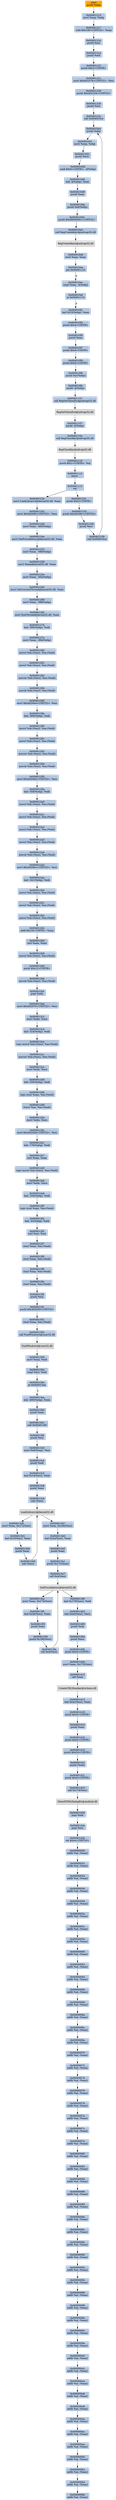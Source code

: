 digraph G {
node[shape=rectangle,style=filled,fillcolor=lightsteelblue,color=lightsteelblue]
bgcolor="transparent"
a0x00401214pushl_ebp[label="start\npushl %ebp",fillcolor="orange",color="lightgrey"];
a0x00401215movl_esp_ebp[label="0x00401215\nmovl %esp, %ebp"];
a0x00401217subl_0x190UINT32_esp[label="0x00401217\nsubl $0x190<UINT32>, %esp"];
a0x0040121dpushl_esi[label="0x0040121d\npushl %esi"];
a0x0040121epushl_edi[label="0x0040121e\npushl %edi"];
a0x0040121fpushl_0x2UINT8[label="0x0040121f\npushl $0x2<UINT8>"];
a0x00401221movl_0x401078UINT32_esi[label="0x00401221\nmovl $0x401078<UINT32>, %esi"];
a0x00401226pushl_0x402104UINT32[label="0x00401226\npushl $0x402104<UINT32>"];
a0x0040122bpushl_esi[label="0x0040122b\npushl %esi"];
a0x0040122ccall_0x004010ce[label="0x0040122c\ncall 0x004010ce"];
a0x004010cepushl_ebp[label="0x004010ce\npushl %ebp"];
a0x004010cfmovl_esp_ebp[label="0x004010cf\nmovl %esp, %ebp"];
a0x004010d1pushl_ecx[label="0x004010d1\npushl %ecx"];
a0x004010d2andl_0x0UINT8__4ebp_[label="0x004010d2\nandl $0x0<UINT8>, -4(%ebp)"];
a0x004010d6leal__4ebp__eax[label="0x004010d6\nleal -4(%ebp), %eax"];
a0x004010d9pushl_eax[label="0x004010d9\npushl %eax"];
a0x004010dapushl_0x8ebp_[label="0x004010da\npushl 0x8(%ebp)"];
a0x004010ddpushl_0x80000001UINT32[label="0x004010dd\npushl $0x80000001<UINT32>"];
a0x004010e2call_RegCreateKeyA_advapi32_dll[label="0x004010e2\ncall RegCreateKeyA@advapi32.dll"];
RegCreateKeyA_advapi32_dll[label="RegCreateKeyA@advapi32.dll",fillcolor="lightgrey",color="lightgrey"];
a0x004010e8testl_eax_eax[label="0x004010e8\ntestl %eax, %eax"];
a0x004010eajne_0x00401114[label="0x004010ea\njne 0x00401114"];
a0x004010eccmpl_eax__4ebp_[label="0x004010ec\ncmpl %eax, -4(%ebp)"];
a0x004010efje_0x00401114[label="0x004010ef\nje 0x00401114"];
a0x004010f1leal_0x10ebp__eax[label="0x004010f1\nleal 0x10(%ebp), %eax"];
a0x004010f4pushl_0x4UINT8[label="0x004010f4\npushl $0x4<UINT8>"];
a0x004010f6pushl_eax[label="0x004010f6\npushl %eax"];
a0x004010f7pushl_0x4UINT8[label="0x004010f7\npushl $0x4<UINT8>"];
a0x004010f9pushl_0x0UINT8[label="0x004010f9\npushl $0x0<UINT8>"];
a0x004010fbpushl_0xcebp_[label="0x004010fb\npushl 0xc(%ebp)"];
a0x004010fepushl__4ebp_[label="0x004010fe\npushl -4(%ebp)"];
a0x00401101call_RegSetValueExA_advapi32_dll[label="0x00401101\ncall RegSetValueExA@advapi32.dll"];
RegSetValueExA_advapi32_dll[label="RegSetValueExA@advapi32.dll",fillcolor="lightgrey",color="lightgrey"];
a0x00401107pushl__4ebp_[label="0x00401107\npushl -4(%ebp)"];
a0x0040110acall_RegCloseKey_advapi32_dll[label="0x0040110a\ncall RegCloseKey@advapi32.dll"];
RegCloseKey_advapi32_dll[label="RegCloseKey@advapi32.dll",fillcolor="lightgrey",color="lightgrey"];
a0x00401110movb_0x1UINT8_al[label="0x00401110\nmovb $0x1<UINT8>, %al"];
a0x00401112leave_[label="0x00401112\nleave "];
a0x00401113ret[label="0x00401113\nret"];
a0x00401231pushl_0x2UINT8[label="0x00401231\npushl $0x2<UINT8>"];
a0x00401233pushl_0x4020fcUINT32[label="0x00401233\npushl $0x4020fc<UINT32>"];
a0x00401238pushl_esi[label="0x00401238\npushl %esi"];
a0x00401239call_0x004010ce[label="0x00401239\ncall 0x004010ce"];
a0x0040123emovl_LoadLibraryA_kernel32_dll_eax[label="0x0040123e\nmovl LoadLibraryA@kernel32.dll, %eax"];
a0x00401243movl_0x4020f0UINT32_esi[label="0x00401243\nmovl $0x4020f0<UINT32>, %esi"];
a0x00401248movl_eax__400ebp_[label="0x00401248\nmovl %eax, -400(%ebp)"];
a0x0040124emovl_GetProcAddress_kernel32_dll_eax[label="0x0040124e\nmovl GetProcAddress@kernel32.dll, %eax"];
a0x00401253movl_eax__396ebp_[label="0x00401253\nmovl %eax, -396(%ebp)"];
a0x00401259movl_Sleep_kernel32_dll_eax[label="0x00401259\nmovl Sleep@kernel32.dll, %eax"];
a0x0040125emovl_eax__392ebp_[label="0x0040125e\nmovl %eax, -392(%ebp)"];
a0x00401264movl_GetCurrentThread_kernel32_dll_eax[label="0x00401264\nmovl GetCurrentThread@kernel32.dll, %eax"];
a0x00401269movl_eax__388ebp_[label="0x00401269\nmovl %eax, -388(%ebp)"];
a0x0040126fmovl_ExitThread_kernel32_dll_eax[label="0x0040126f\nmovl ExitThread@kernel32.dll, %eax"];
a0x00401274leal__380ebp__edi[label="0x00401274\nleal -380(%ebp), %edi"];
a0x0040127amovl_eax__384ebp_[label="0x0040127a\nmovl %eax, -384(%ebp)"];
a0x00401280movsl_ds_esi__es_edi_[label="0x00401280\nmovsl %ds:(%esi), %es:(%edi)"];
a0x00401281movsl_ds_esi__es_edi_[label="0x00401281\nmovsl %ds:(%esi), %es:(%edi)"];
a0x00401282movsw_ds_esi__es_edi_[label="0x00401282\nmovsw %ds:(%esi), %es:(%edi)"];
a0x00401284movsb_ds_esi__es_edi_[label="0x00401284\nmovsb %ds:(%esi), %es:(%edi)"];
a0x00401285movl_0x4020e4UINT32_esi[label="0x00401285\nmovl $0x4020e4<UINT32>, %esi"];
a0x0040128aleal__369ebp__edi[label="0x0040128a\nleal -369(%ebp), %edi"];
a0x00401290movsl_ds_esi__es_edi_[label="0x00401290\nmovsl %ds:(%esi), %es:(%edi)"];
a0x00401291movsl_ds_esi__es_edi_[label="0x00401291\nmovsl %ds:(%esi), %es:(%edi)"];
a0x00401292movsw_ds_esi__es_edi_[label="0x00401292\nmovsw %ds:(%esi), %es:(%edi)"];
a0x00401294movsb_ds_esi__es_edi_[label="0x00401294\nmovsb %ds:(%esi), %es:(%edi)"];
a0x00401295movl_0x4020d0UINT32_esi[label="0x00401295\nmovl $0x4020d0<UINT32>, %esi"];
a0x0040129aleal__358ebp__edi[label="0x0040129a\nleal -358(%ebp), %edi"];
a0x004012a0movsl_ds_esi__es_edi_[label="0x004012a0\nmovsl %ds:(%esi), %es:(%edi)"];
a0x004012a1movsl_ds_esi__es_edi_[label="0x004012a1\nmovsl %ds:(%esi), %es:(%edi)"];
a0x004012a2movsl_ds_esi__es_edi_[label="0x004012a2\nmovsl %ds:(%esi), %es:(%edi)"];
a0x004012a3movsl_ds_esi__es_edi_[label="0x004012a3\nmovsl %ds:(%esi), %es:(%edi)"];
a0x004012a4movsb_ds_esi__es_edi_[label="0x004012a4\nmovsb %ds:(%esi), %es:(%edi)"];
a0x004012a5movl_0x4020bcUINT32_esi[label="0x004012a5\nmovl $0x4020bc<UINT32>, %esi"];
a0x004012aaleal__341ebp__edi[label="0x004012aa\nleal -341(%ebp), %edi"];
a0x004012b0movsl_ds_esi__es_edi_[label="0x004012b0\nmovsl %ds:(%esi), %es:(%edi)"];
a0x004012b1movsl_ds_esi__es_edi_[label="0x004012b1\nmovsl %ds:(%esi), %es:(%edi)"];
a0x004012b2movsl_ds_esi__es_edi_[label="0x004012b2\nmovsl %ds:(%esi), %es:(%edi)"];
a0x004012b3addl_0x18UINT8_esp[label="0x004012b3\naddl $0x18<UINT8>, %esp"];
a0x004012b6xorl_eax_eax[label="0x004012b6\nxorl %eax, %eax"];
a0x004012b8movsl_ds_esi__es_edi_[label="0x004012b8\nmovsl %ds:(%esi), %es:(%edi)"];
a0x004012b9pushl_0x12UINT8[label="0x004012b9\npushl $0x12<UINT8>"];
a0x004012bbmovsb_ds_esi__es_edi_[label="0x004012bb\nmovsb %ds:(%esi), %es:(%edi)"];
a0x004012bcpopl_edx[label="0x004012bc\npopl %edx"];
a0x004012bdmovl_0x402070UINT32_esi[label="0x004012bd\nmovl $0x402070<UINT32>, %esi"];
a0x004012c2movl_edx_ecx[label="0x004012c2\nmovl %edx, %ecx"];
a0x004012c4leal__324ebp__edi[label="0x004012c4\nleal -324(%ebp), %edi"];
a0x004012carepz_movsl_ds_esi__es_edi_[label="0x004012ca\nrepz movsl %ds:(%esi), %es:(%edi)"];
a0x004012ccmovsw_ds_esi__es_edi_[label="0x004012cc\nmovsw %ds:(%esi), %es:(%edi)"];
a0x004012cemovl_edx_ecx[label="0x004012ce\nmovl %edx, %ecx"];
a0x004012d0leal__250ebp__edi[label="0x004012d0\nleal -250(%ebp), %edi"];
a0x004012d6repz_stosl_eax_es_edi_[label="0x004012d6\nrepz stosl %eax, %es:(%edi)"];
a0x004012d8stosw_ax_es_edi_[label="0x004012d8\nstosw %ax, %es:(%edi)"];
a0x004012damovl_edx_ecx[label="0x004012da\nmovl %edx, %ecx"];
a0x004012dcmovl_0x402028UINT32_esi[label="0x004012dc\nmovl $0x402028<UINT32>, %esi"];
a0x004012e1leal__176ebp__edi[label="0x004012e1\nleal -176(%ebp), %edi"];
a0x004012e7xorl_eax_eax[label="0x004012e7\nxorl %eax, %eax"];
a0x004012e9repz_movsl_ds_esi__es_edi_[label="0x004012e9\nrepz movsl %ds:(%esi), %es:(%edi)"];
a0x004012ebmovl_edx_ecx[label="0x004012eb\nmovl %edx, %ecx"];
a0x004012edleal__104ebp__edi[label="0x004012ed\nleal -104(%ebp), %edi"];
a0x004012f0repz_stosl_eax_es_edi_[label="0x004012f0\nrepz stosl %eax, %es:(%edi)"];
a0x004012f2leal__32ebp__edi[label="0x004012f2\nleal -32(%ebp), %edi"];
a0x004012f5xorl_esi_esi[label="0x004012f5\nxorl %esi, %esi"];
a0x004012f7stosl_eax_es_edi_[label="0x004012f7\nstosl %eax, %es:(%edi)"];
a0x004012f8stosl_eax_es_edi_[label="0x004012f8\nstosl %eax, %es:(%edi)"];
a0x004012f9stosl_eax_es_edi_[label="0x004012f9\nstosl %eax, %es:(%edi)"];
a0x004012fastosl_eax_es_edi_[label="0x004012fa\nstosl %eax, %es:(%edi)"];
a0x004012fbpushl_esi[label="0x004012fb\npushl %esi"];
a0x004012fcpushl_0x402020UINT32[label="0x004012fc\npushl $0x402020<UINT32>"];
a0x00401301stosl_eax_es_edi_[label="0x00401301\nstosl %eax, %es:(%edi)"];
a0x00401302call_FindWindowA_user32_dll[label="0x00401302\ncall FindWindowA@user32.dll"];
FindWindowA_user32_dll[label="FindWindowA@user32.dll",fillcolor="lightgrey",color="lightgrey"];
a0x00401308movl_eax_edi[label="0x00401308\nmovl %eax, %edi"];
a0x0040130acmpl_esi_edi[label="0x0040130a\ncmpl %esi, %edi"];
a0x0040130cje_0x004013aa[label="0x0040130c\nje 0x004013aa"];
a0x004013aaleal__400ebp__eax[label="0x004013aa\nleal -400(%ebp), %eax"];
a0x004013b0pushl_eax[label="0x004013b0\npushl %eax"];
a0x004013b1call_0x004013bf[label="0x004013b1\ncall 0x004013bf"];
a0x004013bfpushl_esi[label="0x004013bf\npushl %esi"];
a0x004013c0movl_0x8esp__esi[label="0x004013c0\nmovl 0x8(%esp), %esi"];
a0x004013c4pushl_edi[label="0x004013c4\npushl %edi"];
a0x004013c5leal_0x14esi__eax[label="0x004013c5\nleal 0x14(%esi), %eax"];
a0x004013c8pushl_eax[label="0x004013c8\npushl %eax"];
a0x004013c9call_esi_[label="0x004013c9\ncall (%esi)"];
LoadLibraryA_kernel32_dll[label="LoadLibraryA@kernel32.dll",fillcolor="lightgrey",color="lightgrey"];
a0x004013cbmovl_eax_0x17cesi_[label="0x004013cb\nmovl %eax, 0x17c(%esi)"];
a0x004013d1leal_0x1fesi__eax[label="0x004013d1\nleal 0x1f(%esi), %eax"];
a0x004013d4pushl_eax[label="0x004013d4\npushl %eax"];
a0x004013d5call_esi_[label="0x004013d5\ncall (%esi)"];
a0x004013d7movl_eax_0x180esi_[label="0x004013d7\nmovl %eax, 0x180(%esi)"];
a0x004013ddleal_0x2aesi__eax[label="0x004013dd\nleal 0x2a(%esi), %eax"];
a0x004013e0pushl_eax[label="0x004013e0\npushl %eax"];
a0x004013e1pushl_0x17cesi_[label="0x004013e1\npushl 0x17c(%esi)"];
a0x004013e7call_0x4esi_[label="0x004013e7\ncall 0x4(%esi)"];
GetProcAddress_kernel32_dll[label="GetProcAddress@kernel32.dll",fillcolor="lightgrey",color="lightgrey"];
a0x004013eamovl_eax_0x174esi_[label="0x004013ea\nmovl %eax, 0x174(%esi)"];
a0x004013f0leal_0x3besi__eax[label="0x004013f0\nleal 0x3b(%esi), %eax"];
a0x004013f3pushl_eax[label="0x004013f3\npushl %eax"];
a0x004013f4pushl_0x180esi_[label="0x004013f4\npushl 0x180(%esi)"];
a0x004013facall_0x4esi_[label="0x004013fa\ncall 0x4(%esi)"];
a0x004013fdleal_0x178esi__edi[label="0x004013fd\nleal 0x178(%esi), %edi"];
a0x00401403leal_0xe0esi__ecx[label="0x00401403\nleal 0xe0(%esi), %ecx"];
a0x00401409pushl_edi[label="0x00401409\npushl %edi"];
a0x0040140apushl_ecx[label="0x0040140a\npushl %ecx"];
a0x0040140bpushl_0x0UINT8[label="0x0040140b\npushl $0x0<UINT8>"];
a0x0040140dmovl_eax_0x170esi_[label="0x0040140d\nmovl %eax, 0x170(%esi)"];
a0x00401413call_eax[label="0x00401413\ncall %eax"];
CreateURLMoniker_urlmon_dll[label="CreateURLMoniker@urlmon.dll",fillcolor="lightgrey",color="lightgrey"];
a0x00401415leal_0x4cesi__eax[label="0x00401415\nleal 0x4c(%esi), %eax"];
a0x00401418pushl_0x0UINT8[label="0x00401418\npushl $0x0<UINT8>"];
a0x0040141apushl_eax[label="0x0040141a\npushl %eax"];
a0x0040141bpushl_0x0UINT8[label="0x0040141b\npushl $0x0<UINT8>"];
a0x0040141dpushl_0x50UINT8[label="0x0040141d\npushl $0x50<UINT8>"];
a0x0040141fpushl_edi_[label="0x0040141f\npushl (%edi)"];
a0x00401421pushl_0x0UINT8[label="0x00401421\npushl $0x0<UINT8>"];
a0x00401423call_0x174esi_[label="0x00401423\ncall 0x174(%esi)"];
ShowHTMLDialogEx_mshtml_dll[label="ShowHTMLDialogEx@mshtml.dll",fillcolor="lightgrey",color="lightgrey"];
a0x00401429popl_edi[label="0x00401429\npopl %edi"];
a0x0040142apopl_esi[label="0x0040142a\npopl %esi"];
a0x0040142bret_0x4UINT16[label="0x0040142b\nret $0x4<UINT16>"];
a0x00000050addb_al_eax_[label="0x00000050\naddb %al, (%eax)"];
a0x00000052addb_al_eax_[label="0x00000052\naddb %al, (%eax)"];
a0x00000054addb_al_eax_[label="0x00000054\naddb %al, (%eax)"];
a0x00000056addb_al_eax_[label="0x00000056\naddb %al, (%eax)"];
a0x00000058addb_al_eax_[label="0x00000058\naddb %al, (%eax)"];
a0x0000005aaddb_al_eax_[label="0x0000005a\naddb %al, (%eax)"];
a0x0000005caddb_al_eax_[label="0x0000005c\naddb %al, (%eax)"];
a0x0000005eaddb_al_eax_[label="0x0000005e\naddb %al, (%eax)"];
a0x00000060addb_al_eax_[label="0x00000060\naddb %al, (%eax)"];
a0x00000062addb_al_eax_[label="0x00000062\naddb %al, (%eax)"];
a0x00000064addb_al_eax_[label="0x00000064\naddb %al, (%eax)"];
a0x00000066addb_al_eax_[label="0x00000066\naddb %al, (%eax)"];
a0x00000068addb_al_eax_[label="0x00000068\naddb %al, (%eax)"];
a0x0000006aaddb_al_eax_[label="0x0000006a\naddb %al, (%eax)"];
a0x0000006caddb_al_eax_[label="0x0000006c\naddb %al, (%eax)"];
a0x0000006eaddb_al_eax_[label="0x0000006e\naddb %al, (%eax)"];
a0x00000070addb_al_eax_[label="0x00000070\naddb %al, (%eax)"];
a0x00000072addb_al_eax_[label="0x00000072\naddb %al, (%eax)"];
a0x00000074addb_al_eax_[label="0x00000074\naddb %al, (%eax)"];
a0x00000076addb_al_eax_[label="0x00000076\naddb %al, (%eax)"];
a0x00000078addb_al_eax_[label="0x00000078\naddb %al, (%eax)"];
a0x0000007aaddb_al_eax_[label="0x0000007a\naddb %al, (%eax)"];
a0x0000007caddb_al_eax_[label="0x0000007c\naddb %al, (%eax)"];
a0x0000007eaddb_al_eax_[label="0x0000007e\naddb %al, (%eax)"];
a0x00000080addb_al_eax_[label="0x00000080\naddb %al, (%eax)"];
a0x00000082addb_al_eax_[label="0x00000082\naddb %al, (%eax)"];
a0x00000084addb_al_eax_[label="0x00000084\naddb %al, (%eax)"];
a0x00000086addb_al_eax_[label="0x00000086\naddb %al, (%eax)"];
a0x00000088addb_al_eax_[label="0x00000088\naddb %al, (%eax)"];
a0x0000008aaddb_al_eax_[label="0x0000008a\naddb %al, (%eax)"];
a0x0000008caddb_al_eax_[label="0x0000008c\naddb %al, (%eax)"];
a0x0000008eaddb_al_eax_[label="0x0000008e\naddb %al, (%eax)"];
a0x00000090addb_al_eax_[label="0x00000090\naddb %al, (%eax)"];
a0x00000092addb_al_eax_[label="0x00000092\naddb %al, (%eax)"];
a0x00000094addb_al_eax_[label="0x00000094\naddb %al, (%eax)"];
a0x00000096addb_al_eax_[label="0x00000096\naddb %al, (%eax)"];
a0x00000098addb_al_eax_[label="0x00000098\naddb %al, (%eax)"];
a0x0000009aaddb_al_eax_[label="0x0000009a\naddb %al, (%eax)"];
a0x0000009caddb_al_eax_[label="0x0000009c\naddb %al, (%eax)"];
a0x0000009eaddb_al_eax_[label="0x0000009e\naddb %al, (%eax)"];
a0x000000a0addb_al_eax_[label="0x000000a0\naddb %al, (%eax)"];
a0x000000a2addb_al_eax_[label="0x000000a2\naddb %al, (%eax)"];
a0x000000a4addb_al_eax_[label="0x000000a4\naddb %al, (%eax)"];
a0x000000a6addb_al_eax_[label="0x000000a6\naddb %al, (%eax)"];
a0x000000a8addb_al_eax_[label="0x000000a8\naddb %al, (%eax)"];
a0x000000aaaddb_al_eax_[label="0x000000aa\naddb %al, (%eax)"];
a0x000000acaddb_al_eax_[label="0x000000ac\naddb %al, (%eax)"];
a0x000000aeaddb_al_eax_[label="0x000000ae\naddb %al, (%eax)"];
a0x000000b0addb_al_eax_[label="0x000000b0\naddb %al, (%eax)"];
a0x000000b2addb_al_eax_[label="0x000000b2\naddb %al, (%eax)"];
a0x000000b4addb_al_eax_[label="0x000000b4\naddb %al, (%eax)"];
a0x000000b6addb_al_eax_[label="0x000000b6\naddb %al, (%eax)"];
a0x00401214pushl_ebp -> a0x00401215movl_esp_ebp [color="#000000"];
a0x00401215movl_esp_ebp -> a0x00401217subl_0x190UINT32_esp [color="#000000"];
a0x00401217subl_0x190UINT32_esp -> a0x0040121dpushl_esi [color="#000000"];
a0x0040121dpushl_esi -> a0x0040121epushl_edi [color="#000000"];
a0x0040121epushl_edi -> a0x0040121fpushl_0x2UINT8 [color="#000000"];
a0x0040121fpushl_0x2UINT8 -> a0x00401221movl_0x401078UINT32_esi [color="#000000"];
a0x00401221movl_0x401078UINT32_esi -> a0x00401226pushl_0x402104UINT32 [color="#000000"];
a0x00401226pushl_0x402104UINT32 -> a0x0040122bpushl_esi [color="#000000"];
a0x0040122bpushl_esi -> a0x0040122ccall_0x004010ce [color="#000000"];
a0x0040122ccall_0x004010ce -> a0x004010cepushl_ebp [color="#000000"];
a0x004010cepushl_ebp -> a0x004010cfmovl_esp_ebp [color="#000000"];
a0x004010cfmovl_esp_ebp -> a0x004010d1pushl_ecx [color="#000000"];
a0x004010d1pushl_ecx -> a0x004010d2andl_0x0UINT8__4ebp_ [color="#000000"];
a0x004010d2andl_0x0UINT8__4ebp_ -> a0x004010d6leal__4ebp__eax [color="#000000"];
a0x004010d6leal__4ebp__eax -> a0x004010d9pushl_eax [color="#000000"];
a0x004010d9pushl_eax -> a0x004010dapushl_0x8ebp_ [color="#000000"];
a0x004010dapushl_0x8ebp_ -> a0x004010ddpushl_0x80000001UINT32 [color="#000000"];
a0x004010ddpushl_0x80000001UINT32 -> a0x004010e2call_RegCreateKeyA_advapi32_dll [color="#000000"];
a0x004010e2call_RegCreateKeyA_advapi32_dll -> RegCreateKeyA_advapi32_dll [color="#000000"];
RegCreateKeyA_advapi32_dll -> a0x004010e8testl_eax_eax [color="#000000"];
a0x004010e8testl_eax_eax -> a0x004010eajne_0x00401114 [color="#000000"];
a0x004010eajne_0x00401114 -> a0x004010eccmpl_eax__4ebp_ [color="#000000",label="F"];
a0x004010eccmpl_eax__4ebp_ -> a0x004010efje_0x00401114 [color="#000000"];
a0x004010efje_0x00401114 -> a0x004010f1leal_0x10ebp__eax [color="#000000",label="F"];
a0x004010f1leal_0x10ebp__eax -> a0x004010f4pushl_0x4UINT8 [color="#000000"];
a0x004010f4pushl_0x4UINT8 -> a0x004010f6pushl_eax [color="#000000"];
a0x004010f6pushl_eax -> a0x004010f7pushl_0x4UINT8 [color="#000000"];
a0x004010f7pushl_0x4UINT8 -> a0x004010f9pushl_0x0UINT8 [color="#000000"];
a0x004010f9pushl_0x0UINT8 -> a0x004010fbpushl_0xcebp_ [color="#000000"];
a0x004010fbpushl_0xcebp_ -> a0x004010fepushl__4ebp_ [color="#000000"];
a0x004010fepushl__4ebp_ -> a0x00401101call_RegSetValueExA_advapi32_dll [color="#000000"];
a0x00401101call_RegSetValueExA_advapi32_dll -> RegSetValueExA_advapi32_dll [color="#000000"];
RegSetValueExA_advapi32_dll -> a0x00401107pushl__4ebp_ [color="#000000"];
a0x00401107pushl__4ebp_ -> a0x0040110acall_RegCloseKey_advapi32_dll [color="#000000"];
a0x0040110acall_RegCloseKey_advapi32_dll -> RegCloseKey_advapi32_dll [color="#000000"];
RegCloseKey_advapi32_dll -> a0x00401110movb_0x1UINT8_al [color="#000000"];
a0x00401110movb_0x1UINT8_al -> a0x00401112leave_ [color="#000000"];
a0x00401112leave_ -> a0x00401113ret [color="#000000"];
a0x00401113ret -> a0x00401231pushl_0x2UINT8 [color="#000000"];
a0x00401231pushl_0x2UINT8 -> a0x00401233pushl_0x4020fcUINT32 [color="#000000"];
a0x00401233pushl_0x4020fcUINT32 -> a0x00401238pushl_esi [color="#000000"];
a0x00401238pushl_esi -> a0x00401239call_0x004010ce [color="#000000"];
a0x00401239call_0x004010ce -> a0x004010cepushl_ebp [color="#000000"];
a0x00401113ret -> a0x0040123emovl_LoadLibraryA_kernel32_dll_eax [color="#000000"];
a0x0040123emovl_LoadLibraryA_kernel32_dll_eax -> a0x00401243movl_0x4020f0UINT32_esi [color="#000000"];
a0x00401243movl_0x4020f0UINT32_esi -> a0x00401248movl_eax__400ebp_ [color="#000000"];
a0x00401248movl_eax__400ebp_ -> a0x0040124emovl_GetProcAddress_kernel32_dll_eax [color="#000000"];
a0x0040124emovl_GetProcAddress_kernel32_dll_eax -> a0x00401253movl_eax__396ebp_ [color="#000000"];
a0x00401253movl_eax__396ebp_ -> a0x00401259movl_Sleep_kernel32_dll_eax [color="#000000"];
a0x00401259movl_Sleep_kernel32_dll_eax -> a0x0040125emovl_eax__392ebp_ [color="#000000"];
a0x0040125emovl_eax__392ebp_ -> a0x00401264movl_GetCurrentThread_kernel32_dll_eax [color="#000000"];
a0x00401264movl_GetCurrentThread_kernel32_dll_eax -> a0x00401269movl_eax__388ebp_ [color="#000000"];
a0x00401269movl_eax__388ebp_ -> a0x0040126fmovl_ExitThread_kernel32_dll_eax [color="#000000"];
a0x0040126fmovl_ExitThread_kernel32_dll_eax -> a0x00401274leal__380ebp__edi [color="#000000"];
a0x00401274leal__380ebp__edi -> a0x0040127amovl_eax__384ebp_ [color="#000000"];
a0x0040127amovl_eax__384ebp_ -> a0x00401280movsl_ds_esi__es_edi_ [color="#000000"];
a0x00401280movsl_ds_esi__es_edi_ -> a0x00401281movsl_ds_esi__es_edi_ [color="#000000"];
a0x00401281movsl_ds_esi__es_edi_ -> a0x00401282movsw_ds_esi__es_edi_ [color="#000000"];
a0x00401282movsw_ds_esi__es_edi_ -> a0x00401284movsb_ds_esi__es_edi_ [color="#000000"];
a0x00401284movsb_ds_esi__es_edi_ -> a0x00401285movl_0x4020e4UINT32_esi [color="#000000"];
a0x00401285movl_0x4020e4UINT32_esi -> a0x0040128aleal__369ebp__edi [color="#000000"];
a0x0040128aleal__369ebp__edi -> a0x00401290movsl_ds_esi__es_edi_ [color="#000000"];
a0x00401290movsl_ds_esi__es_edi_ -> a0x00401291movsl_ds_esi__es_edi_ [color="#000000"];
a0x00401291movsl_ds_esi__es_edi_ -> a0x00401292movsw_ds_esi__es_edi_ [color="#000000"];
a0x00401292movsw_ds_esi__es_edi_ -> a0x00401294movsb_ds_esi__es_edi_ [color="#000000"];
a0x00401294movsb_ds_esi__es_edi_ -> a0x00401295movl_0x4020d0UINT32_esi [color="#000000"];
a0x00401295movl_0x4020d0UINT32_esi -> a0x0040129aleal__358ebp__edi [color="#000000"];
a0x0040129aleal__358ebp__edi -> a0x004012a0movsl_ds_esi__es_edi_ [color="#000000"];
a0x004012a0movsl_ds_esi__es_edi_ -> a0x004012a1movsl_ds_esi__es_edi_ [color="#000000"];
a0x004012a1movsl_ds_esi__es_edi_ -> a0x004012a2movsl_ds_esi__es_edi_ [color="#000000"];
a0x004012a2movsl_ds_esi__es_edi_ -> a0x004012a3movsl_ds_esi__es_edi_ [color="#000000"];
a0x004012a3movsl_ds_esi__es_edi_ -> a0x004012a4movsb_ds_esi__es_edi_ [color="#000000"];
a0x004012a4movsb_ds_esi__es_edi_ -> a0x004012a5movl_0x4020bcUINT32_esi [color="#000000"];
a0x004012a5movl_0x4020bcUINT32_esi -> a0x004012aaleal__341ebp__edi [color="#000000"];
a0x004012aaleal__341ebp__edi -> a0x004012b0movsl_ds_esi__es_edi_ [color="#000000"];
a0x004012b0movsl_ds_esi__es_edi_ -> a0x004012b1movsl_ds_esi__es_edi_ [color="#000000"];
a0x004012b1movsl_ds_esi__es_edi_ -> a0x004012b2movsl_ds_esi__es_edi_ [color="#000000"];
a0x004012b2movsl_ds_esi__es_edi_ -> a0x004012b3addl_0x18UINT8_esp [color="#000000"];
a0x004012b3addl_0x18UINT8_esp -> a0x004012b6xorl_eax_eax [color="#000000"];
a0x004012b6xorl_eax_eax -> a0x004012b8movsl_ds_esi__es_edi_ [color="#000000"];
a0x004012b8movsl_ds_esi__es_edi_ -> a0x004012b9pushl_0x12UINT8 [color="#000000"];
a0x004012b9pushl_0x12UINT8 -> a0x004012bbmovsb_ds_esi__es_edi_ [color="#000000"];
a0x004012bbmovsb_ds_esi__es_edi_ -> a0x004012bcpopl_edx [color="#000000"];
a0x004012bcpopl_edx -> a0x004012bdmovl_0x402070UINT32_esi [color="#000000"];
a0x004012bdmovl_0x402070UINT32_esi -> a0x004012c2movl_edx_ecx [color="#000000"];
a0x004012c2movl_edx_ecx -> a0x004012c4leal__324ebp__edi [color="#000000"];
a0x004012c4leal__324ebp__edi -> a0x004012carepz_movsl_ds_esi__es_edi_ [color="#000000"];
a0x004012carepz_movsl_ds_esi__es_edi_ -> a0x004012ccmovsw_ds_esi__es_edi_ [color="#000000"];
a0x004012ccmovsw_ds_esi__es_edi_ -> a0x004012cemovl_edx_ecx [color="#000000"];
a0x004012cemovl_edx_ecx -> a0x004012d0leal__250ebp__edi [color="#000000"];
a0x004012d0leal__250ebp__edi -> a0x004012d6repz_stosl_eax_es_edi_ [color="#000000"];
a0x004012d6repz_stosl_eax_es_edi_ -> a0x004012d8stosw_ax_es_edi_ [color="#000000"];
a0x004012d8stosw_ax_es_edi_ -> a0x004012damovl_edx_ecx [color="#000000"];
a0x004012damovl_edx_ecx -> a0x004012dcmovl_0x402028UINT32_esi [color="#000000"];
a0x004012dcmovl_0x402028UINT32_esi -> a0x004012e1leal__176ebp__edi [color="#000000"];
a0x004012e1leal__176ebp__edi -> a0x004012e7xorl_eax_eax [color="#000000"];
a0x004012e7xorl_eax_eax -> a0x004012e9repz_movsl_ds_esi__es_edi_ [color="#000000"];
a0x004012e9repz_movsl_ds_esi__es_edi_ -> a0x004012ebmovl_edx_ecx [color="#000000"];
a0x004012ebmovl_edx_ecx -> a0x004012edleal__104ebp__edi [color="#000000"];
a0x004012edleal__104ebp__edi -> a0x004012f0repz_stosl_eax_es_edi_ [color="#000000"];
a0x004012f0repz_stosl_eax_es_edi_ -> a0x004012f2leal__32ebp__edi [color="#000000"];
a0x004012f2leal__32ebp__edi -> a0x004012f5xorl_esi_esi [color="#000000"];
a0x004012f5xorl_esi_esi -> a0x004012f7stosl_eax_es_edi_ [color="#000000"];
a0x004012f7stosl_eax_es_edi_ -> a0x004012f8stosl_eax_es_edi_ [color="#000000"];
a0x004012f8stosl_eax_es_edi_ -> a0x004012f9stosl_eax_es_edi_ [color="#000000"];
a0x004012f9stosl_eax_es_edi_ -> a0x004012fastosl_eax_es_edi_ [color="#000000"];
a0x004012fastosl_eax_es_edi_ -> a0x004012fbpushl_esi [color="#000000"];
a0x004012fbpushl_esi -> a0x004012fcpushl_0x402020UINT32 [color="#000000"];
a0x004012fcpushl_0x402020UINT32 -> a0x00401301stosl_eax_es_edi_ [color="#000000"];
a0x00401301stosl_eax_es_edi_ -> a0x00401302call_FindWindowA_user32_dll [color="#000000"];
a0x00401302call_FindWindowA_user32_dll -> FindWindowA_user32_dll [color="#000000"];
FindWindowA_user32_dll -> a0x00401308movl_eax_edi [color="#000000"];
a0x00401308movl_eax_edi -> a0x0040130acmpl_esi_edi [color="#000000"];
a0x0040130acmpl_esi_edi -> a0x0040130cje_0x004013aa [color="#000000"];
a0x0040130cje_0x004013aa -> a0x004013aaleal__400ebp__eax [color="#000000",label="T"];
a0x004013aaleal__400ebp__eax -> a0x004013b0pushl_eax [color="#000000"];
a0x004013b0pushl_eax -> a0x004013b1call_0x004013bf [color="#000000"];
a0x004013b1call_0x004013bf -> a0x004013bfpushl_esi [color="#000000"];
a0x004013bfpushl_esi -> a0x004013c0movl_0x8esp__esi [color="#000000"];
a0x004013c0movl_0x8esp__esi -> a0x004013c4pushl_edi [color="#000000"];
a0x004013c4pushl_edi -> a0x004013c5leal_0x14esi__eax [color="#000000"];
a0x004013c5leal_0x14esi__eax -> a0x004013c8pushl_eax [color="#000000"];
a0x004013c8pushl_eax -> a0x004013c9call_esi_ [color="#000000"];
a0x004013c9call_esi_ -> LoadLibraryA_kernel32_dll [color="#000000"];
LoadLibraryA_kernel32_dll -> a0x004013cbmovl_eax_0x17cesi_ [color="#000000"];
a0x004013cbmovl_eax_0x17cesi_ -> a0x004013d1leal_0x1fesi__eax [color="#000000"];
a0x004013d1leal_0x1fesi__eax -> a0x004013d4pushl_eax [color="#000000"];
a0x004013d4pushl_eax -> a0x004013d5call_esi_ [color="#000000"];
a0x004013d5call_esi_ -> LoadLibraryA_kernel32_dll [color="#000000"];
LoadLibraryA_kernel32_dll -> a0x004013d7movl_eax_0x180esi_ [color="#000000"];
a0x004013d7movl_eax_0x180esi_ -> a0x004013ddleal_0x2aesi__eax [color="#000000"];
a0x004013ddleal_0x2aesi__eax -> a0x004013e0pushl_eax [color="#000000"];
a0x004013e0pushl_eax -> a0x004013e1pushl_0x17cesi_ [color="#000000"];
a0x004013e1pushl_0x17cesi_ -> a0x004013e7call_0x4esi_ [color="#000000"];
a0x004013e7call_0x4esi_ -> GetProcAddress_kernel32_dll [color="#000000"];
GetProcAddress_kernel32_dll -> a0x004013eamovl_eax_0x174esi_ [color="#000000"];
a0x004013eamovl_eax_0x174esi_ -> a0x004013f0leal_0x3besi__eax [color="#000000"];
a0x004013f0leal_0x3besi__eax -> a0x004013f3pushl_eax [color="#000000"];
a0x004013f3pushl_eax -> a0x004013f4pushl_0x180esi_ [color="#000000"];
a0x004013f4pushl_0x180esi_ -> a0x004013facall_0x4esi_ [color="#000000"];
a0x004013facall_0x4esi_ -> GetProcAddress_kernel32_dll [color="#000000"];
GetProcAddress_kernel32_dll -> a0x004013fdleal_0x178esi__edi [color="#000000"];
a0x004013fdleal_0x178esi__edi -> a0x00401403leal_0xe0esi__ecx [color="#000000"];
a0x00401403leal_0xe0esi__ecx -> a0x00401409pushl_edi [color="#000000"];
a0x00401409pushl_edi -> a0x0040140apushl_ecx [color="#000000"];
a0x0040140apushl_ecx -> a0x0040140bpushl_0x0UINT8 [color="#000000"];
a0x0040140bpushl_0x0UINT8 -> a0x0040140dmovl_eax_0x170esi_ [color="#000000"];
a0x0040140dmovl_eax_0x170esi_ -> a0x00401413call_eax [color="#000000"];
a0x00401413call_eax -> CreateURLMoniker_urlmon_dll [color="#000000"];
CreateURLMoniker_urlmon_dll -> a0x00401415leal_0x4cesi__eax [color="#000000"];
a0x00401415leal_0x4cesi__eax -> a0x00401418pushl_0x0UINT8 [color="#000000"];
a0x00401418pushl_0x0UINT8 -> a0x0040141apushl_eax [color="#000000"];
a0x0040141apushl_eax -> a0x0040141bpushl_0x0UINT8 [color="#000000"];
a0x0040141bpushl_0x0UINT8 -> a0x0040141dpushl_0x50UINT8 [color="#000000"];
a0x0040141dpushl_0x50UINT8 -> a0x0040141fpushl_edi_ [color="#000000"];
a0x0040141fpushl_edi_ -> a0x00401421pushl_0x0UINT8 [color="#000000"];
a0x00401421pushl_0x0UINT8 -> a0x00401423call_0x174esi_ [color="#000000"];
a0x00401423call_0x174esi_ -> ShowHTMLDialogEx_mshtml_dll [color="#000000"];
ShowHTMLDialogEx_mshtml_dll -> a0x00401429popl_edi [color="#000000"];
a0x00401429popl_edi -> a0x0040142apopl_esi [color="#000000"];
a0x0040142apopl_esi -> a0x0040142bret_0x4UINT16 [color="#000000"];
a0x0040142bret_0x4UINT16 -> a0x00000050addb_al_eax_ [color="#000000"];
a0x00000050addb_al_eax_ -> a0x00000052addb_al_eax_ [color="#000000"];
a0x00000052addb_al_eax_ -> a0x00000054addb_al_eax_ [color="#000000"];
a0x00000054addb_al_eax_ -> a0x00000056addb_al_eax_ [color="#000000"];
a0x00000056addb_al_eax_ -> a0x00000058addb_al_eax_ [color="#000000"];
a0x00000058addb_al_eax_ -> a0x0000005aaddb_al_eax_ [color="#000000"];
a0x0000005aaddb_al_eax_ -> a0x0000005caddb_al_eax_ [color="#000000"];
a0x0000005caddb_al_eax_ -> a0x0000005eaddb_al_eax_ [color="#000000"];
a0x0000005eaddb_al_eax_ -> a0x00000060addb_al_eax_ [color="#000000"];
a0x00000060addb_al_eax_ -> a0x00000062addb_al_eax_ [color="#000000"];
a0x00000062addb_al_eax_ -> a0x00000064addb_al_eax_ [color="#000000"];
a0x00000064addb_al_eax_ -> a0x00000066addb_al_eax_ [color="#000000"];
a0x00000066addb_al_eax_ -> a0x00000068addb_al_eax_ [color="#000000"];
a0x00000068addb_al_eax_ -> a0x0000006aaddb_al_eax_ [color="#000000"];
a0x0000006aaddb_al_eax_ -> a0x0000006caddb_al_eax_ [color="#000000"];
a0x0000006caddb_al_eax_ -> a0x0000006eaddb_al_eax_ [color="#000000"];
a0x0000006eaddb_al_eax_ -> a0x00000070addb_al_eax_ [color="#000000"];
a0x00000070addb_al_eax_ -> a0x00000072addb_al_eax_ [color="#000000"];
a0x00000072addb_al_eax_ -> a0x00000074addb_al_eax_ [color="#000000"];
a0x00000074addb_al_eax_ -> a0x00000076addb_al_eax_ [color="#000000"];
a0x00000076addb_al_eax_ -> a0x00000078addb_al_eax_ [color="#000000"];
a0x00000078addb_al_eax_ -> a0x0000007aaddb_al_eax_ [color="#000000"];
a0x0000007aaddb_al_eax_ -> a0x0000007caddb_al_eax_ [color="#000000"];
a0x0000007caddb_al_eax_ -> a0x0000007eaddb_al_eax_ [color="#000000"];
a0x0000007eaddb_al_eax_ -> a0x00000080addb_al_eax_ [color="#000000"];
a0x00000080addb_al_eax_ -> a0x00000082addb_al_eax_ [color="#000000"];
a0x00000082addb_al_eax_ -> a0x00000084addb_al_eax_ [color="#000000"];
a0x00000084addb_al_eax_ -> a0x00000086addb_al_eax_ [color="#000000"];
a0x00000086addb_al_eax_ -> a0x00000088addb_al_eax_ [color="#000000"];
a0x00000088addb_al_eax_ -> a0x0000008aaddb_al_eax_ [color="#000000"];
a0x0000008aaddb_al_eax_ -> a0x0000008caddb_al_eax_ [color="#000000"];
a0x0000008caddb_al_eax_ -> a0x0000008eaddb_al_eax_ [color="#000000"];
a0x0000008eaddb_al_eax_ -> a0x00000090addb_al_eax_ [color="#000000"];
a0x00000090addb_al_eax_ -> a0x00000092addb_al_eax_ [color="#000000"];
a0x00000092addb_al_eax_ -> a0x00000094addb_al_eax_ [color="#000000"];
a0x00000094addb_al_eax_ -> a0x00000096addb_al_eax_ [color="#000000"];
a0x00000096addb_al_eax_ -> a0x00000098addb_al_eax_ [color="#000000"];
a0x00000098addb_al_eax_ -> a0x0000009aaddb_al_eax_ [color="#000000"];
a0x0000009aaddb_al_eax_ -> a0x0000009caddb_al_eax_ [color="#000000"];
a0x0000009caddb_al_eax_ -> a0x0000009eaddb_al_eax_ [color="#000000"];
a0x0000009eaddb_al_eax_ -> a0x000000a0addb_al_eax_ [color="#000000"];
a0x000000a0addb_al_eax_ -> a0x000000a2addb_al_eax_ [color="#000000"];
a0x000000a2addb_al_eax_ -> a0x000000a4addb_al_eax_ [color="#000000"];
a0x000000a4addb_al_eax_ -> a0x000000a6addb_al_eax_ [color="#000000"];
a0x000000a6addb_al_eax_ -> a0x000000a8addb_al_eax_ [color="#000000"];
a0x000000a8addb_al_eax_ -> a0x000000aaaddb_al_eax_ [color="#000000"];
a0x000000aaaddb_al_eax_ -> a0x000000acaddb_al_eax_ [color="#000000"];
a0x000000acaddb_al_eax_ -> a0x000000aeaddb_al_eax_ [color="#000000"];
a0x000000aeaddb_al_eax_ -> a0x000000b0addb_al_eax_ [color="#000000"];
a0x000000b0addb_al_eax_ -> a0x000000b2addb_al_eax_ [color="#000000"];
a0x000000b2addb_al_eax_ -> a0x000000b4addb_al_eax_ [color="#000000"];
a0x000000b4addb_al_eax_ -> a0x000000b6addb_al_eax_ [color="#000000"];
}
